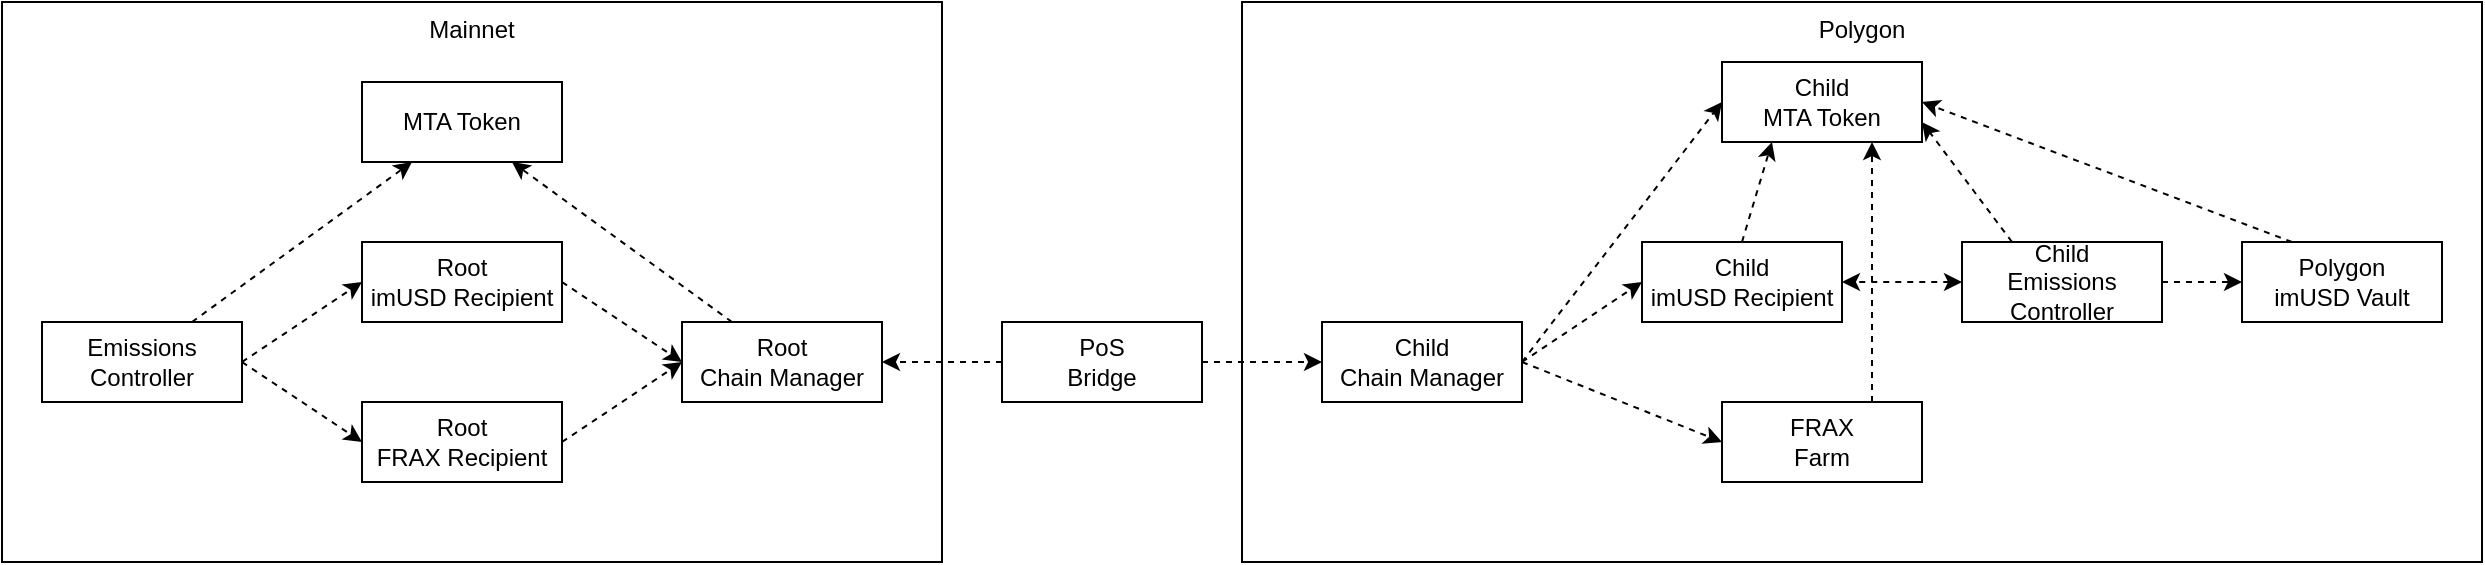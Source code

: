 <mxfile version="15.4.3" type="device" pages="2"><diagram id="LCzX0MW-u2VQWDnmDjHf" name="indirect"><mxGraphModel dx="2447" dy="863" grid="1" gridSize="10" guides="1" tooltips="1" connect="1" arrows="1" fold="1" page="1" pageScale="1" pageWidth="1169" pageHeight="827" math="0" shadow="0"><root><mxCell id="0"/><mxCell id="1" parent="0"/><mxCell id="-PR2jNn1JURkTlyRY345-44" value="&lt;div&gt;&lt;span&gt;Polygon&lt;/span&gt;&lt;/div&gt;" style="rounded=0;whiteSpace=wrap;html=1;align=center;horizontal=1;verticalAlign=top;" parent="1" vertex="1"><mxGeometry x="280" y="160" width="620" height="280" as="geometry"/></mxCell><mxCell id="YWeIkSqsnf15R_KaF5t4-34" style="edgeStyle=none;rounded=0;orthogonalLoop=1;jettySize=auto;html=1;exitX=0.75;exitY=0;exitDx=0;exitDy=0;entryX=0.75;entryY=1;entryDx=0;entryDy=0;dashed=1;" edge="1" parent="1" source="-PR2jNn1JURkTlyRY345-4" target="-PR2jNn1JURkTlyRY345-35"><mxGeometry relative="1" as="geometry"/></mxCell><mxCell id="-PR2jNn1JURkTlyRY345-43" value="&lt;div&gt;&lt;span&gt;Mainnet&lt;/span&gt;&lt;/div&gt;" style="rounded=0;whiteSpace=wrap;html=1;align=center;horizontal=1;verticalAlign=top;" parent="1" vertex="1"><mxGeometry x="-340" y="160" width="470" height="280" as="geometry"/></mxCell><mxCell id="-PR2jNn1JURkTlyRY345-6" style="rounded=0;orthogonalLoop=1;jettySize=auto;html=1;exitX=1;exitY=0.5;exitDx=0;exitDy=0;entryX=0;entryY=0.5;entryDx=0;entryDy=0;dashed=1;" parent="1" source="-PR2jNn1JURkTlyRY345-1" target="-PR2jNn1JURkTlyRY345-2" edge="1"><mxGeometry relative="1" as="geometry"/></mxCell><mxCell id="-PR2jNn1JURkTlyRY345-8" style="edgeStyle=none;rounded=0;orthogonalLoop=1;jettySize=auto;html=1;exitX=1;exitY=0.5;exitDx=0;exitDy=0;entryX=0;entryY=0.5;entryDx=0;entryDy=0;dashed=1;" parent="1" source="-PR2jNn1JURkTlyRY345-1" target="-PR2jNn1JURkTlyRY345-4" edge="1"><mxGeometry relative="1" as="geometry"/></mxCell><mxCell id="-PR2jNn1JURkTlyRY345-36" style="edgeStyle=none;rounded=0;orthogonalLoop=1;jettySize=auto;html=1;exitX=1;exitY=0.5;exitDx=0;exitDy=0;entryX=0;entryY=0.5;entryDx=0;entryDy=0;dashed=1;" parent="1" source="-PR2jNn1JURkTlyRY345-1" target="-PR2jNn1JURkTlyRY345-35" edge="1"><mxGeometry relative="1" as="geometry"/></mxCell><mxCell id="-PR2jNn1JURkTlyRY345-1" value="Child&lt;br&gt;Chain Manager" style="rounded=0;whiteSpace=wrap;html=1;" parent="1" vertex="1"><mxGeometry x="320" y="320" width="100" height="40" as="geometry"/></mxCell><mxCell id="YWeIkSqsnf15R_KaF5t4-33" style="edgeStyle=none;rounded=0;orthogonalLoop=1;jettySize=auto;html=1;exitX=0.5;exitY=0;exitDx=0;exitDy=0;dashed=1;entryX=0.25;entryY=1;entryDx=0;entryDy=0;" edge="1" parent="1" source="-PR2jNn1JURkTlyRY345-2" target="-PR2jNn1JURkTlyRY345-35"><mxGeometry relative="1" as="geometry"><mxPoint x="540" y="250" as="targetPoint"/></mxGeometry></mxCell><mxCell id="-PR2jNn1JURkTlyRY345-2" value="Child&lt;br&gt;imUSD Recipient" style="rounded=0;whiteSpace=wrap;html=1;" parent="1" vertex="1"><mxGeometry x="480" y="280" width="100" height="40" as="geometry"/></mxCell><mxCell id="-PR2jNn1JURkTlyRY345-4" value="FRAX&lt;br&gt;Farm" style="rounded=0;whiteSpace=wrap;html=1;" parent="1" vertex="1"><mxGeometry x="520" y="360" width="100" height="40" as="geometry"/></mxCell><mxCell id="-PR2jNn1JURkTlyRY345-23" style="edgeStyle=none;rounded=0;orthogonalLoop=1;jettySize=auto;html=1;exitX=0;exitY=0.5;exitDx=0;exitDy=0;entryX=1;entryY=0.5;entryDx=0;entryDy=0;dashed=1;" parent="1" source="-PR2jNn1JURkTlyRY345-21" target="-PR2jNn1JURkTlyRY345-22" edge="1"><mxGeometry relative="1" as="geometry"/></mxCell><mxCell id="-PR2jNn1JURkTlyRY345-24" style="edgeStyle=none;rounded=0;orthogonalLoop=1;jettySize=auto;html=1;exitX=1;exitY=0.5;exitDx=0;exitDy=0;entryX=0;entryY=0.5;entryDx=0;entryDy=0;dashed=1;" parent="1" source="-PR2jNn1JURkTlyRY345-21" target="-PR2jNn1JURkTlyRY345-1" edge="1"><mxGeometry relative="1" as="geometry"/></mxCell><mxCell id="-PR2jNn1JURkTlyRY345-21" value="PoS&lt;br&gt;Bridge" style="rounded=0;whiteSpace=wrap;html=1;" parent="1" vertex="1"><mxGeometry x="160" y="320" width="100" height="40" as="geometry"/></mxCell><mxCell id="-PR2jNn1JURkTlyRY345-34" style="edgeStyle=none;rounded=0;orthogonalLoop=1;jettySize=auto;html=1;exitX=0.25;exitY=0;exitDx=0;exitDy=0;entryX=0.75;entryY=1;entryDx=0;entryDy=0;dashed=1;" parent="1" source="-PR2jNn1JURkTlyRY345-22" target="-PR2jNn1JURkTlyRY345-32" edge="1"><mxGeometry relative="1" as="geometry"/></mxCell><mxCell id="-PR2jNn1JURkTlyRY345-22" value="Root&lt;br&gt;Chain Manager" style="rounded=0;whiteSpace=wrap;html=1;" parent="1" vertex="1"><mxGeometry y="320" width="100" height="40" as="geometry"/></mxCell><mxCell id="-PR2jNn1JURkTlyRY345-30" style="edgeStyle=none;rounded=0;orthogonalLoop=1;jettySize=auto;html=1;exitX=1;exitY=0.5;exitDx=0;exitDy=0;dashed=1;entryX=0;entryY=0.5;entryDx=0;entryDy=0;" parent="1" source="-PR2jNn1JURkTlyRY345-25" target="-PR2jNn1JURkTlyRY345-22" edge="1"><mxGeometry relative="1" as="geometry"><mxPoint x="-40" y="340" as="targetPoint"/></mxGeometry></mxCell><mxCell id="-PR2jNn1JURkTlyRY345-25" value="Root&lt;br&gt;imUSD Recipient" style="rounded=0;whiteSpace=wrap;html=1;" parent="1" vertex="1"><mxGeometry x="-160" y="280" width="100" height="40" as="geometry"/></mxCell><mxCell id="-PR2jNn1JURkTlyRY345-31" style="edgeStyle=none;rounded=0;orthogonalLoop=1;jettySize=auto;html=1;exitX=1;exitY=0.5;exitDx=0;exitDy=0;dashed=1;entryX=0;entryY=0.5;entryDx=0;entryDy=0;" parent="1" source="-PR2jNn1JURkTlyRY345-26" target="-PR2jNn1JURkTlyRY345-22" edge="1"><mxGeometry relative="1" as="geometry"><mxPoint x="-20" y="390" as="targetPoint"/></mxGeometry></mxCell><mxCell id="-PR2jNn1JURkTlyRY345-26" value="Root&lt;br&gt;FRAX Recipient" style="rounded=0;whiteSpace=wrap;html=1;" parent="1" vertex="1"><mxGeometry x="-160" y="360" width="100" height="40" as="geometry"/></mxCell><mxCell id="-PR2jNn1JURkTlyRY345-28" style="edgeStyle=none;rounded=0;orthogonalLoop=1;jettySize=auto;html=1;exitX=1;exitY=0.5;exitDx=0;exitDy=0;entryX=0;entryY=0.5;entryDx=0;entryDy=0;dashed=1;" parent="1" source="-PR2jNn1JURkTlyRY345-27" target="-PR2jNn1JURkTlyRY345-25" edge="1"><mxGeometry relative="1" as="geometry"/></mxCell><mxCell id="-PR2jNn1JURkTlyRY345-29" style="edgeStyle=none;rounded=0;orthogonalLoop=1;jettySize=auto;html=1;exitX=1;exitY=0.5;exitDx=0;exitDy=0;entryX=0;entryY=0.5;entryDx=0;entryDy=0;dashed=1;" parent="1" source="-PR2jNn1JURkTlyRY345-27" target="-PR2jNn1JURkTlyRY345-26" edge="1"><mxGeometry relative="1" as="geometry"/></mxCell><mxCell id="-PR2jNn1JURkTlyRY345-33" style="edgeStyle=none;rounded=0;orthogonalLoop=1;jettySize=auto;html=1;exitX=0.75;exitY=0;exitDx=0;exitDy=0;entryX=0.25;entryY=1;entryDx=0;entryDy=0;dashed=1;" parent="1" source="-PR2jNn1JURkTlyRY345-27" target="-PR2jNn1JURkTlyRY345-32" edge="1"><mxGeometry relative="1" as="geometry"/></mxCell><mxCell id="-PR2jNn1JURkTlyRY345-27" value="Emissions&lt;br&gt;Controller" style="rounded=0;whiteSpace=wrap;html=1;" parent="1" vertex="1"><mxGeometry x="-320" y="320" width="100" height="40" as="geometry"/></mxCell><mxCell id="-PR2jNn1JURkTlyRY345-32" value="MTA Token" style="rounded=0;whiteSpace=wrap;html=1;" parent="1" vertex="1"><mxGeometry x="-160" y="200" width="100" height="40" as="geometry"/></mxCell><mxCell id="-PR2jNn1JURkTlyRY345-35" value="Child&lt;br&gt;MTA Token" style="rounded=0;whiteSpace=wrap;html=1;" parent="1" vertex="1"><mxGeometry x="520" y="190" width="100" height="40" as="geometry"/></mxCell><mxCell id="YWeIkSqsnf15R_KaF5t4-28" style="edgeStyle=none;rounded=0;orthogonalLoop=1;jettySize=auto;html=1;exitX=0;exitY=0.5;exitDx=0;exitDy=0;entryX=1;entryY=0.5;entryDx=0;entryDy=0;dashed=1;startArrow=classic;startFill=1;" edge="1" parent="1" source="YWeIkSqsnf15R_KaF5t4-26" target="-PR2jNn1JURkTlyRY345-2"><mxGeometry relative="1" as="geometry"/></mxCell><mxCell id="YWeIkSqsnf15R_KaF5t4-30" style="edgeStyle=none;rounded=0;orthogonalLoop=1;jettySize=auto;html=1;exitX=1;exitY=0.5;exitDx=0;exitDy=0;entryX=0;entryY=0.5;entryDx=0;entryDy=0;dashed=1;" edge="1" parent="1" source="YWeIkSqsnf15R_KaF5t4-26" target="YWeIkSqsnf15R_KaF5t4-27"><mxGeometry relative="1" as="geometry"/></mxCell><mxCell id="YWeIkSqsnf15R_KaF5t4-32" style="edgeStyle=none;rounded=0;orthogonalLoop=1;jettySize=auto;html=1;exitX=0.25;exitY=0;exitDx=0;exitDy=0;entryX=1;entryY=0.75;entryDx=0;entryDy=0;dashed=1;" edge="1" parent="1" source="YWeIkSqsnf15R_KaF5t4-26" target="-PR2jNn1JURkTlyRY345-35"><mxGeometry relative="1" as="geometry"/></mxCell><mxCell id="YWeIkSqsnf15R_KaF5t4-26" value="Child&lt;br&gt;Emissions Controller" style="rounded=0;whiteSpace=wrap;html=1;" vertex="1" parent="1"><mxGeometry x="640" y="280" width="100" height="40" as="geometry"/></mxCell><mxCell id="YWeIkSqsnf15R_KaF5t4-31" style="edgeStyle=none;rounded=0;orthogonalLoop=1;jettySize=auto;html=1;exitX=0.25;exitY=0;exitDx=0;exitDy=0;entryX=1;entryY=0.5;entryDx=0;entryDy=0;dashed=1;" edge="1" parent="1" source="YWeIkSqsnf15R_KaF5t4-27" target="-PR2jNn1JURkTlyRY345-35"><mxGeometry relative="1" as="geometry"/></mxCell><mxCell id="YWeIkSqsnf15R_KaF5t4-27" value="Polygon&lt;br&gt;imUSD Vault" style="rounded=0;whiteSpace=wrap;html=1;" vertex="1" parent="1"><mxGeometry x="780" y="280" width="100" height="40" as="geometry"/></mxCell></root></mxGraphModel></diagram><diagram id="4HCyE4pSbcQYcIQbJ1wM" name="direct"><mxGraphModel dx="2105" dy="863" grid="1" gridSize="10" guides="1" tooltips="1" connect="1" arrows="1" fold="1" page="1" pageScale="1" pageWidth="827" pageHeight="1169" math="0" shadow="0"><root><mxCell id="ITaO5lL1Ar16DX7VaY_O-0"/><mxCell id="ITaO5lL1Ar16DX7VaY_O-1" parent="ITaO5lL1Ar16DX7VaY_O-0"/><mxCell id="ITaO5lL1Ar16DX7VaY_O-2" value="&lt;div&gt;&lt;span&gt;Polygon&lt;/span&gt;&lt;/div&gt;" style="rounded=0;whiteSpace=wrap;html=1;align=center;horizontal=1;verticalAlign=top;" vertex="1" parent="ITaO5lL1Ar16DX7VaY_O-1"><mxGeometry x="280" y="480" width="480" height="280" as="geometry"/></mxCell><mxCell id="ITaO5lL1Ar16DX7VaY_O-3" value="&lt;div&gt;&lt;span&gt;Mainnet&lt;/span&gt;&lt;/div&gt;" style="rounded=0;whiteSpace=wrap;html=1;align=center;horizontal=1;verticalAlign=top;" vertex="1" parent="ITaO5lL1Ar16DX7VaY_O-1"><mxGeometry x="-340" y="480" width="470" height="280" as="geometry"/></mxCell><mxCell id="ITaO5lL1Ar16DX7VaY_O-4" style="rounded=0;orthogonalLoop=1;jettySize=auto;html=1;exitX=1;exitY=0.5;exitDx=0;exitDy=0;entryX=0;entryY=0.5;entryDx=0;entryDy=0;dashed=1;" edge="1" parent="ITaO5lL1Ar16DX7VaY_O-1" source="ITaO5lL1Ar16DX7VaY_O-7" target="ITaO5lL1Ar16DX7VaY_O-9"><mxGeometry relative="1" as="geometry"/></mxCell><mxCell id="ITaO5lL1Ar16DX7VaY_O-5" style="edgeStyle=none;rounded=0;orthogonalLoop=1;jettySize=auto;html=1;exitX=1;exitY=0.5;exitDx=0;exitDy=0;entryX=0;entryY=0.5;entryDx=0;entryDy=0;dashed=1;" edge="1" parent="ITaO5lL1Ar16DX7VaY_O-1" source="ITaO5lL1Ar16DX7VaY_O-7" target="ITaO5lL1Ar16DX7VaY_O-11"><mxGeometry relative="1" as="geometry"/></mxCell><mxCell id="ITaO5lL1Ar16DX7VaY_O-6" style="edgeStyle=none;rounded=0;orthogonalLoop=1;jettySize=auto;html=1;exitX=1;exitY=0.5;exitDx=0;exitDy=0;entryX=0;entryY=0.5;entryDx=0;entryDy=0;dashed=1;" edge="1" parent="ITaO5lL1Ar16DX7VaY_O-1" source="ITaO5lL1Ar16DX7VaY_O-7" target="ITaO5lL1Ar16DX7VaY_O-20"><mxGeometry relative="1" as="geometry"/></mxCell><mxCell id="ITaO5lL1Ar16DX7VaY_O-7" value="Child&lt;br&gt;Chain Manager" style="rounded=0;whiteSpace=wrap;html=1;" vertex="1" parent="ITaO5lL1Ar16DX7VaY_O-1"><mxGeometry x="320" y="640" width="100" height="40" as="geometry"/></mxCell><mxCell id="ITaO5lL1Ar16DX7VaY_O-8" style="edgeStyle=none;rounded=0;orthogonalLoop=1;jettySize=auto;html=1;exitX=1;exitY=0.5;exitDx=0;exitDy=0;entryX=0;entryY=0.25;entryDx=0;entryDy=0;dashed=1;" edge="1" parent="ITaO5lL1Ar16DX7VaY_O-1" source="ITaO5lL1Ar16DX7VaY_O-9" target="ITaO5lL1Ar16DX7VaY_O-20"><mxGeometry relative="1" as="geometry"/></mxCell><mxCell id="ITaO5lL1Ar16DX7VaY_O-9" value="imUSD Vault" style="rounded=0;whiteSpace=wrap;html=1;" vertex="1" parent="ITaO5lL1Ar16DX7VaY_O-1"><mxGeometry x="480" y="600" width="100" height="40" as="geometry"/></mxCell><mxCell id="ITaO5lL1Ar16DX7VaY_O-10" style="edgeStyle=none;rounded=0;orthogonalLoop=1;jettySize=auto;html=1;exitX=1;exitY=0.5;exitDx=0;exitDy=0;entryX=0;entryY=0.75;entryDx=0;entryDy=0;dashed=1;" edge="1" parent="ITaO5lL1Ar16DX7VaY_O-1" source="ITaO5lL1Ar16DX7VaY_O-11" target="ITaO5lL1Ar16DX7VaY_O-20"><mxGeometry relative="1" as="geometry"/></mxCell><mxCell id="ITaO5lL1Ar16DX7VaY_O-11" value="FRAX&lt;br&gt;Farm" style="rounded=0;whiteSpace=wrap;html=1;" vertex="1" parent="ITaO5lL1Ar16DX7VaY_O-1"><mxGeometry x="480" y="680" width="100" height="40" as="geometry"/></mxCell><mxCell id="ITaO5lL1Ar16DX7VaY_O-12" style="edgeStyle=none;rounded=0;orthogonalLoop=1;jettySize=auto;html=1;exitX=0;exitY=0.5;exitDx=0;exitDy=0;entryX=1;entryY=0.5;entryDx=0;entryDy=0;dashed=1;" edge="1" parent="ITaO5lL1Ar16DX7VaY_O-1" source="ITaO5lL1Ar16DX7VaY_O-14" target="ITaO5lL1Ar16DX7VaY_O-16"><mxGeometry relative="1" as="geometry"/></mxCell><mxCell id="ITaO5lL1Ar16DX7VaY_O-13" style="edgeStyle=none;rounded=0;orthogonalLoop=1;jettySize=auto;html=1;exitX=1;exitY=0.5;exitDx=0;exitDy=0;entryX=0;entryY=0.5;entryDx=0;entryDy=0;dashed=1;" edge="1" parent="ITaO5lL1Ar16DX7VaY_O-1" source="ITaO5lL1Ar16DX7VaY_O-14" target="ITaO5lL1Ar16DX7VaY_O-7"><mxGeometry relative="1" as="geometry"/></mxCell><mxCell id="ITaO5lL1Ar16DX7VaY_O-14" value="PoS&lt;br&gt;Bridge" style="rounded=0;whiteSpace=wrap;html=1;" vertex="1" parent="ITaO5lL1Ar16DX7VaY_O-1"><mxGeometry x="160" y="640" width="100" height="40" as="geometry"/></mxCell><mxCell id="ITaO5lL1Ar16DX7VaY_O-15" style="edgeStyle=none;rounded=0;orthogonalLoop=1;jettySize=auto;html=1;exitX=0.25;exitY=0;exitDx=0;exitDy=0;entryX=0.75;entryY=1;entryDx=0;entryDy=0;dashed=1;" edge="1" parent="ITaO5lL1Ar16DX7VaY_O-1" source="ITaO5lL1Ar16DX7VaY_O-16" target="ITaO5lL1Ar16DX7VaY_O-19"><mxGeometry relative="1" as="geometry"/></mxCell><mxCell id="ITaO5lL1Ar16DX7VaY_O-16" value="Root&lt;br&gt;Chain Manager" style="rounded=0;whiteSpace=wrap;html=1;" vertex="1" parent="ITaO5lL1Ar16DX7VaY_O-1"><mxGeometry y="640" width="100" height="40" as="geometry"/></mxCell><mxCell id="ITaO5lL1Ar16DX7VaY_O-17" style="edgeStyle=none;rounded=0;orthogonalLoop=1;jettySize=auto;html=1;exitX=1;exitY=0.5;exitDx=0;exitDy=0;entryX=0;entryY=0.5;entryDx=0;entryDy=0;dashed=1;" edge="1" parent="ITaO5lL1Ar16DX7VaY_O-1" source="ITaO5lL1Ar16DX7VaY_O-18" target="ITaO5lL1Ar16DX7VaY_O-16"><mxGeometry relative="1" as="geometry"><mxPoint x="-160" y="620" as="targetPoint"/></mxGeometry></mxCell><mxCell id="ITaO5lL1Ar16DX7VaY_O-18" value="Emissions&lt;br&gt;Controller" style="rounded=0;whiteSpace=wrap;html=1;" vertex="1" parent="ITaO5lL1Ar16DX7VaY_O-1"><mxGeometry x="-320" y="640" width="100" height="40" as="geometry"/></mxCell><mxCell id="ITaO5lL1Ar16DX7VaY_O-19" value="MTA&lt;br&gt;Token" style="rounded=0;whiteSpace=wrap;html=1;" vertex="1" parent="ITaO5lL1Ar16DX7VaY_O-1"><mxGeometry x="-160" y="520" width="100" height="40" as="geometry"/></mxCell><mxCell id="ITaO5lL1Ar16DX7VaY_O-20" value="Child MTA&lt;br&gt;Token" style="rounded=0;whiteSpace=wrap;html=1;" vertex="1" parent="ITaO5lL1Ar16DX7VaY_O-1"><mxGeometry x="640" y="640" width="100" height="40" as="geometry"/></mxCell></root></mxGraphModel></diagram></mxfile>